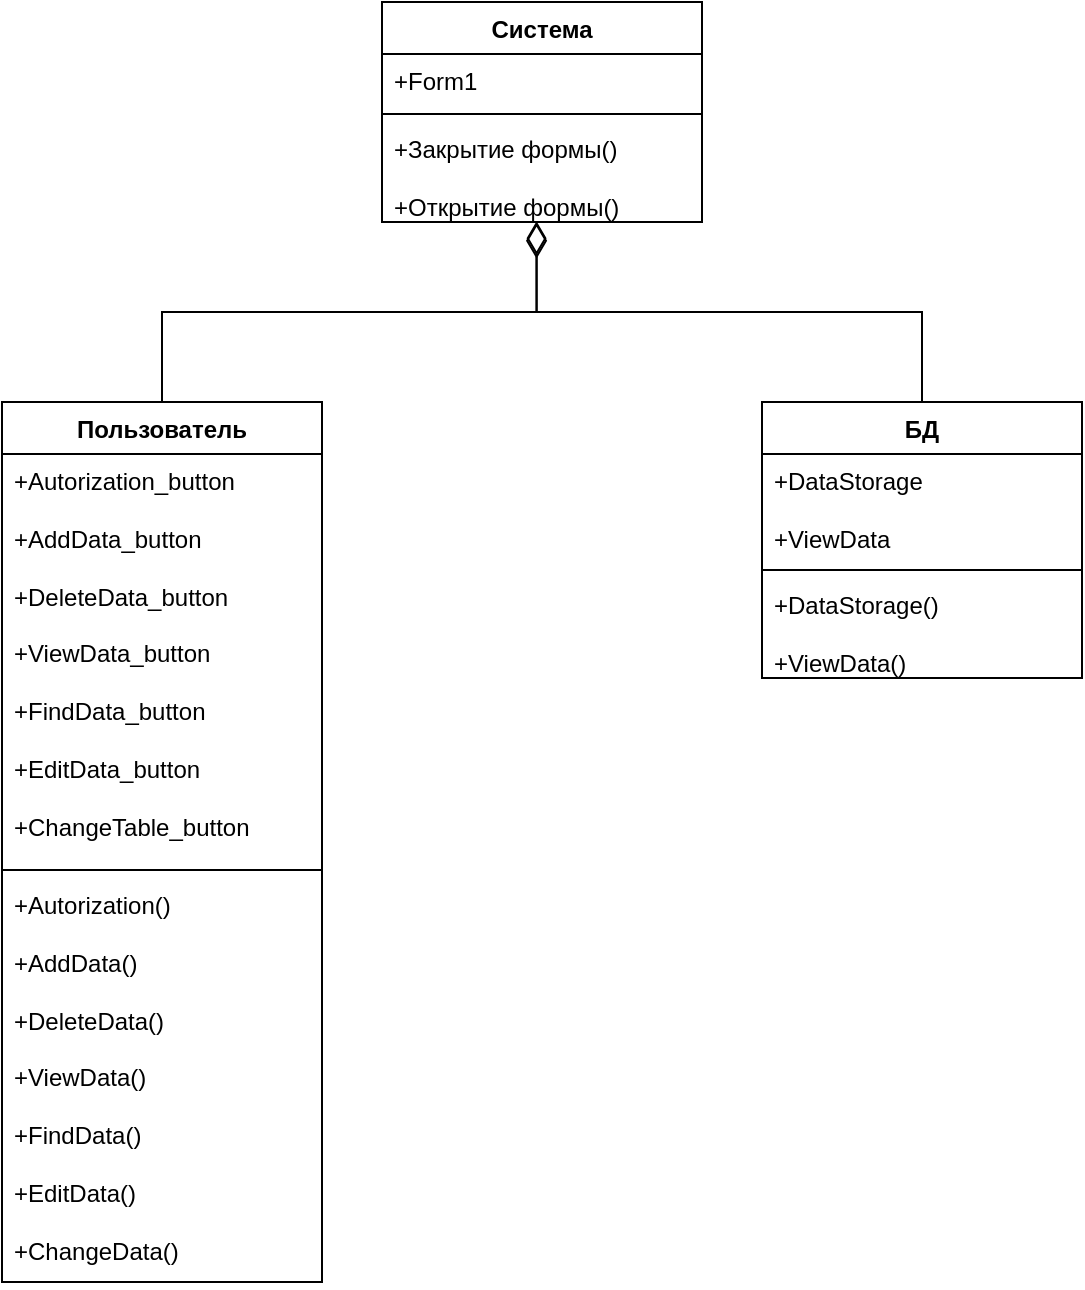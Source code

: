 <mxfile version="24.7.17">
  <diagram name="Страница — 1" id="lkFoHv4USuJ9DVTWr3H0">
    <mxGraphModel dx="1097" dy="605" grid="1" gridSize="10" guides="1" tooltips="1" connect="1" arrows="1" fold="1" page="1" pageScale="1" pageWidth="827" pageHeight="1169" math="0" shadow="0">
      <root>
        <mxCell id="0" />
        <mxCell id="1" parent="0" />
        <mxCell id="sJMjRF9sdrsHTozWbbXB-1" value="Система" style="swimlane;fontStyle=1;align=center;verticalAlign=top;childLayout=stackLayout;horizontal=1;startSize=26;horizontalStack=0;resizeParent=1;resizeParentMax=0;resizeLast=0;collapsible=1;marginBottom=0;whiteSpace=wrap;html=1;" vertex="1" parent="1">
          <mxGeometry x="340" y="30" width="160" height="110" as="geometry" />
        </mxCell>
        <mxCell id="sJMjRF9sdrsHTozWbbXB-2" value="+Form1" style="text;strokeColor=none;fillColor=none;align=left;verticalAlign=top;spacingLeft=4;spacingRight=4;overflow=hidden;rotatable=0;points=[[0,0.5],[1,0.5]];portConstraint=eastwest;whiteSpace=wrap;html=1;" vertex="1" parent="sJMjRF9sdrsHTozWbbXB-1">
          <mxGeometry y="26" width="160" height="26" as="geometry" />
        </mxCell>
        <mxCell id="sJMjRF9sdrsHTozWbbXB-3" value="" style="line;strokeWidth=1;fillColor=none;align=left;verticalAlign=middle;spacingTop=-1;spacingLeft=3;spacingRight=3;rotatable=0;labelPosition=right;points=[];portConstraint=eastwest;strokeColor=inherit;" vertex="1" parent="sJMjRF9sdrsHTozWbbXB-1">
          <mxGeometry y="52" width="160" height="8" as="geometry" />
        </mxCell>
        <mxCell id="sJMjRF9sdrsHTozWbbXB-4" value="+Закрытие формы()&lt;div&gt;&lt;br&gt;&lt;/div&gt;&lt;div&gt;+Открытие формы()&lt;/div&gt;" style="text;strokeColor=none;fillColor=none;align=left;verticalAlign=top;spacingLeft=4;spacingRight=4;overflow=hidden;rotatable=0;points=[[0,0.5],[1,0.5]];portConstraint=eastwest;whiteSpace=wrap;html=1;" vertex="1" parent="sJMjRF9sdrsHTozWbbXB-1">
          <mxGeometry y="60" width="160" height="50" as="geometry" />
        </mxCell>
        <mxCell id="sJMjRF9sdrsHTozWbbXB-5" value="Пользователь" style="swimlane;fontStyle=1;align=center;verticalAlign=top;childLayout=stackLayout;horizontal=1;startSize=26;horizontalStack=0;resizeParent=1;resizeParentMax=0;resizeLast=0;collapsible=1;marginBottom=0;whiteSpace=wrap;html=1;" vertex="1" parent="1">
          <mxGeometry x="150" y="230" width="160" height="440" as="geometry" />
        </mxCell>
        <mxCell id="sJMjRF9sdrsHTozWbbXB-6" value="+Autorization_button&lt;div&gt;&lt;br&gt;&lt;/div&gt;&lt;div&gt;+AddData_button&lt;/div&gt;&lt;div&gt;&lt;br&gt;&lt;/div&gt;&lt;div&gt;+DeleteData_button&lt;/div&gt;&lt;div&gt;&lt;br&gt;&lt;/div&gt;&lt;div&gt;+ViewData_button&lt;/div&gt;&lt;div&gt;&lt;br&gt;&lt;/div&gt;&lt;div&gt;+FindData_button&lt;/div&gt;&lt;div&gt;&lt;br&gt;&lt;/div&gt;&lt;div&gt;+EditData_button&lt;/div&gt;&lt;div&gt;&lt;br&gt;&lt;/div&gt;&lt;div&gt;+ChangeTable_button&lt;/div&gt;" style="text;strokeColor=none;fillColor=none;align=left;verticalAlign=top;spacingLeft=4;spacingRight=4;overflow=hidden;rotatable=0;points=[[0,0.5],[1,0.5]];portConstraint=eastwest;whiteSpace=wrap;html=1;" vertex="1" parent="sJMjRF9sdrsHTozWbbXB-5">
          <mxGeometry y="26" width="160" height="204" as="geometry" />
        </mxCell>
        <mxCell id="sJMjRF9sdrsHTozWbbXB-7" value="" style="line;strokeWidth=1;fillColor=none;align=left;verticalAlign=middle;spacingTop=-1;spacingLeft=3;spacingRight=3;rotatable=0;labelPosition=right;points=[];portConstraint=eastwest;strokeColor=inherit;" vertex="1" parent="sJMjRF9sdrsHTozWbbXB-5">
          <mxGeometry y="230" width="160" height="8" as="geometry" />
        </mxCell>
        <mxCell id="sJMjRF9sdrsHTozWbbXB-8" value="+Autorization()&lt;div&gt;&lt;br&gt;&lt;/div&gt;&lt;div&gt;+AddData()&lt;/div&gt;&lt;div&gt;&lt;br&gt;&lt;/div&gt;&lt;div&gt;+DeleteData()&amp;nbsp;&lt;/div&gt;&lt;div&gt;&lt;br&gt;&lt;/div&gt;&lt;div&gt;+ViewData()&lt;/div&gt;&lt;div&gt;&lt;br&gt;&lt;/div&gt;&lt;div&gt;+FindData()&lt;/div&gt;&lt;div&gt;&lt;br&gt;&lt;/div&gt;&lt;div&gt;+EditData()&lt;/div&gt;&lt;div&gt;&lt;br&gt;&lt;/div&gt;&lt;div&gt;+ChangeData()&amp;nbsp;&lt;/div&gt;&lt;div&gt;&lt;br&gt;&lt;/div&gt;" style="text;strokeColor=none;fillColor=none;align=left;verticalAlign=top;spacingLeft=4;spacingRight=4;overflow=hidden;rotatable=0;points=[[0,0.5],[1,0.5]];portConstraint=eastwest;whiteSpace=wrap;html=1;" vertex="1" parent="sJMjRF9sdrsHTozWbbXB-5">
          <mxGeometry y="238" width="160" height="202" as="geometry" />
        </mxCell>
        <mxCell id="sJMjRF9sdrsHTozWbbXB-9" value="БД" style="swimlane;fontStyle=1;align=center;verticalAlign=top;childLayout=stackLayout;horizontal=1;startSize=26;horizontalStack=0;resizeParent=1;resizeParentMax=0;resizeLast=0;collapsible=1;marginBottom=0;whiteSpace=wrap;html=1;" vertex="1" parent="1">
          <mxGeometry x="530" y="230" width="160" height="138" as="geometry" />
        </mxCell>
        <mxCell id="sJMjRF9sdrsHTozWbbXB-10" value="&lt;div&gt;+DataStorage&lt;/div&gt;&lt;div&gt;&lt;br&gt;&lt;/div&gt;&lt;div&gt;+ViewData&lt;/div&gt;" style="text;strokeColor=none;fillColor=none;align=left;verticalAlign=top;spacingLeft=4;spacingRight=4;overflow=hidden;rotatable=0;points=[[0,0.5],[1,0.5]];portConstraint=eastwest;whiteSpace=wrap;html=1;" vertex="1" parent="sJMjRF9sdrsHTozWbbXB-9">
          <mxGeometry y="26" width="160" height="54" as="geometry" />
        </mxCell>
        <mxCell id="sJMjRF9sdrsHTozWbbXB-11" value="" style="line;strokeWidth=1;fillColor=none;align=left;verticalAlign=middle;spacingTop=-1;spacingLeft=3;spacingRight=3;rotatable=0;labelPosition=right;points=[];portConstraint=eastwest;strokeColor=inherit;" vertex="1" parent="sJMjRF9sdrsHTozWbbXB-9">
          <mxGeometry y="80" width="160" height="8" as="geometry" />
        </mxCell>
        <mxCell id="sJMjRF9sdrsHTozWbbXB-12" value="+DataStorage()&lt;div&gt;&lt;br&gt;&lt;/div&gt;&lt;div&gt;+ViewData()&lt;/div&gt;" style="text;strokeColor=none;fillColor=none;align=left;verticalAlign=top;spacingLeft=4;spacingRight=4;overflow=hidden;rotatable=0;points=[[0,0.5],[1,0.5]];portConstraint=eastwest;whiteSpace=wrap;html=1;" vertex="1" parent="sJMjRF9sdrsHTozWbbXB-9">
          <mxGeometry y="88" width="160" height="50" as="geometry" />
        </mxCell>
        <mxCell id="sJMjRF9sdrsHTozWbbXB-13" value="" style="endArrow=diamondThin;html=1;rounded=0;exitX=0.5;exitY=0;exitDx=0;exitDy=0;entryX=0.483;entryY=1.008;entryDx=0;entryDy=0;entryPerimeter=0;edgeStyle=orthogonalEdgeStyle;endFill=0;startSize=12;endSize=15;" edge="1" parent="1" source="sJMjRF9sdrsHTozWbbXB-5" target="sJMjRF9sdrsHTozWbbXB-4">
          <mxGeometry width="50" height="50" relative="1" as="geometry">
            <mxPoint x="410" y="360" as="sourcePoint" />
            <mxPoint x="460" y="310" as="targetPoint" />
          </mxGeometry>
        </mxCell>
        <mxCell id="sJMjRF9sdrsHTozWbbXB-14" value="" style="endArrow=none;html=1;rounded=0;exitX=0.483;exitY=0.992;exitDx=0;exitDy=0;exitPerimeter=0;entryX=0.5;entryY=0;entryDx=0;entryDy=0;edgeStyle=orthogonalEdgeStyle;endFill=0;startSize=14;endSize=14;startArrow=diamondThin;startFill=0;targetPerimeterSpacing=7;" edge="1" parent="1" source="sJMjRF9sdrsHTozWbbXB-4" target="sJMjRF9sdrsHTozWbbXB-9">
          <mxGeometry width="50" height="50" relative="1" as="geometry">
            <mxPoint x="420" y="180" as="sourcePoint" />
            <mxPoint x="660" y="140" as="targetPoint" />
            <Array as="points">
              <mxPoint x="417" y="185" />
              <mxPoint x="610" y="185" />
            </Array>
          </mxGeometry>
        </mxCell>
      </root>
    </mxGraphModel>
  </diagram>
</mxfile>

